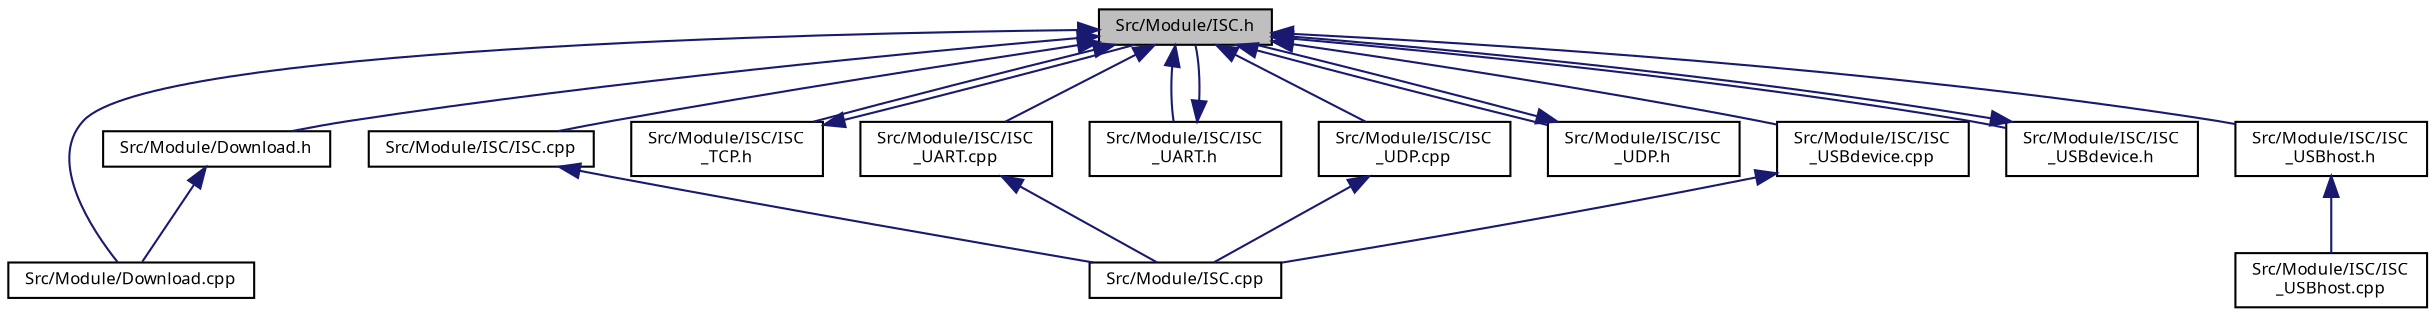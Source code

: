 digraph "Src/Module/ISC.h"
{
  edge [fontname="Sans",fontsize="8",labelfontname="Sans",labelfontsize="8"];
  node [fontname="Sans",fontsize="8",shape=record];
  Node1 [label="Src/Module/ISC.h",height=0.2,width=0.4,color="black", fillcolor="grey75", style="filled", fontcolor="black"];
  Node1 -> Node2 [dir="back",color="midnightblue",fontsize="8",style="solid",fontname="Sans"];
  Node2 [label="Src/Module/Download.cpp",height=0.2,width=0.4,color="black", fillcolor="white", style="filled",URL="$_download_8cpp.html"];
  Node1 -> Node3 [dir="back",color="midnightblue",fontsize="8",style="solid",fontname="Sans"];
  Node3 [label="Src/Module/Download.h",height=0.2,width=0.4,color="black", fillcolor="white", style="filled",URL="$_download_8h.html"];
  Node3 -> Node2 [dir="back",color="midnightblue",fontsize="8",style="solid",fontname="Sans"];
  Node1 -> Node4 [dir="back",color="midnightblue",fontsize="8",style="solid",fontname="Sans"];
  Node4 [label="Src/Module/ISC/ISC.cpp",height=0.2,width=0.4,color="black", fillcolor="white", style="filled",URL="$_i_s_c_2_i_s_c_8cpp_source.html"];
  Node4 -> Node5 [dir="back",color="midnightblue",fontsize="8",style="solid",fontname="Sans"];
  Node5 [label="Src/Module/ISC.cpp",height=0.2,width=0.4,color="black", fillcolor="white", style="filled",URL="$_i_s_c_8cpp.html",tooltip="Summary of ISC classes (Inter system communication) "];
  Node1 -> Node6 [dir="back",color="midnightblue",fontsize="8",style="solid",fontname="Sans"];
  Node6 [label="Src/Module/ISC/ISC\l_TCP.h",height=0.2,width=0.4,color="black", fillcolor="white", style="filled",URL="$_i_s_c___t_c_p_8h_source.html"];
  Node6 -> Node1 [dir="back",color="midnightblue",fontsize="8",style="solid",fontname="Sans"];
  Node1 -> Node7 [dir="back",color="midnightblue",fontsize="8",style="solid",fontname="Sans"];
  Node7 [label="Src/Module/ISC/ISC\l_UART.cpp",height=0.2,width=0.4,color="black", fillcolor="white", style="filled",URL="$_i_s_c___u_a_r_t_8cpp_source.html"];
  Node7 -> Node5 [dir="back",color="midnightblue",fontsize="8",style="solid",fontname="Sans"];
  Node1 -> Node8 [dir="back",color="midnightblue",fontsize="8",style="solid",fontname="Sans"];
  Node8 [label="Src/Module/ISC/ISC\l_UART.h",height=0.2,width=0.4,color="black", fillcolor="white", style="filled",URL="$_i_s_c___u_a_r_t_8h_source.html"];
  Node8 -> Node1 [dir="back",color="midnightblue",fontsize="8",style="solid",fontname="Sans"];
  Node1 -> Node9 [dir="back",color="midnightblue",fontsize="8",style="solid",fontname="Sans"];
  Node9 [label="Src/Module/ISC/ISC\l_UDP.cpp",height=0.2,width=0.4,color="black", fillcolor="white", style="filled",URL="$_i_s_c___u_d_p_8cpp_source.html"];
  Node9 -> Node5 [dir="back",color="midnightblue",fontsize="8",style="solid",fontname="Sans"];
  Node1 -> Node10 [dir="back",color="midnightblue",fontsize="8",style="solid",fontname="Sans"];
  Node10 [label="Src/Module/ISC/ISC\l_UDP.h",height=0.2,width=0.4,color="black", fillcolor="white", style="filled",URL="$_i_s_c___u_d_p_8h_source.html"];
  Node10 -> Node1 [dir="back",color="midnightblue",fontsize="8",style="solid",fontname="Sans"];
  Node1 -> Node11 [dir="back",color="midnightblue",fontsize="8",style="solid",fontname="Sans"];
  Node11 [label="Src/Module/ISC/ISC\l_USBdevice.cpp",height=0.2,width=0.4,color="black", fillcolor="white", style="filled",URL="$_i_s_c___u_s_bdevice_8cpp_source.html"];
  Node11 -> Node5 [dir="back",color="midnightblue",fontsize="8",style="solid",fontname="Sans"];
  Node1 -> Node12 [dir="back",color="midnightblue",fontsize="8",style="solid",fontname="Sans"];
  Node12 [label="Src/Module/ISC/ISC\l_USBdevice.h",height=0.2,width=0.4,color="black", fillcolor="white", style="filled",URL="$_i_s_c___u_s_bdevice_8h_source.html"];
  Node12 -> Node1 [dir="back",color="midnightblue",fontsize="8",style="solid",fontname="Sans"];
  Node1 -> Node13 [dir="back",color="midnightblue",fontsize="8",style="solid",fontname="Sans"];
  Node13 [label="Src/Module/ISC/ISC\l_USBhost.h",height=0.2,width=0.4,color="black", fillcolor="white", style="filled",URL="$_i_s_c___u_s_bhost_8h_source.html"];
  Node13 -> Node14 [dir="back",color="midnightblue",fontsize="8",style="solid",fontname="Sans"];
  Node14 [label="Src/Module/ISC/ISC\l_USBhost.cpp",height=0.2,width=0.4,color="black", fillcolor="white", style="filled",URL="$_i_s_c___u_s_bhost_8cpp.html"];
}
